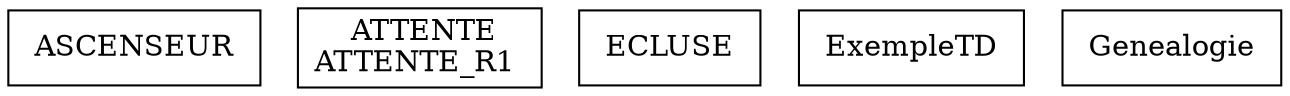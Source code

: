 digraph {
ASCENSEUR [ label=" ASCENSEUR " shape= box ]
ATTENTE_R1 [ label=" ATTENTE\nATTENTE_R1 " shape= box ]
ECLUSE [ label=" ECLUSE " shape= box ]
ExempleTD [ label=" ExempleTD " shape= box ]
Genealogie [ label=" Genealogie " shape= box ]

}
